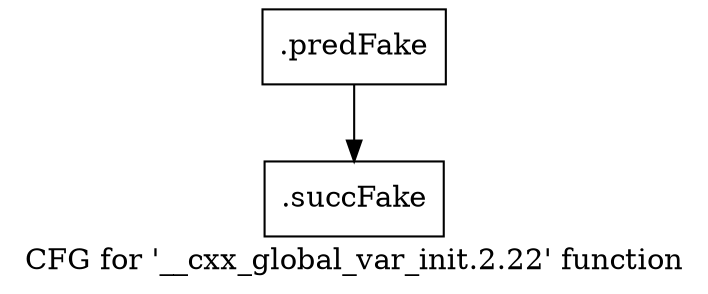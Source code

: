 digraph "CFG for '__cxx_global_var_init.2.22' function" {
	label="CFG for '__cxx_global_var_init.2.22' function";

	Node0x4e4f6a0 [shape=record,filename="../../../../../src/ban_s3.h",linenumber="109",label="{.predFake}"];
	Node0x4e4f6a0 -> Node0x4ded1b0[ callList="" memoryops="" filename="../../../../../src/ban_s3.h" execusionnum="0"];
	Node0x4ded1b0 [shape=record,filename="../../../../../src/ban_s3.h",linenumber="109",label="{.succFake}"];
}
